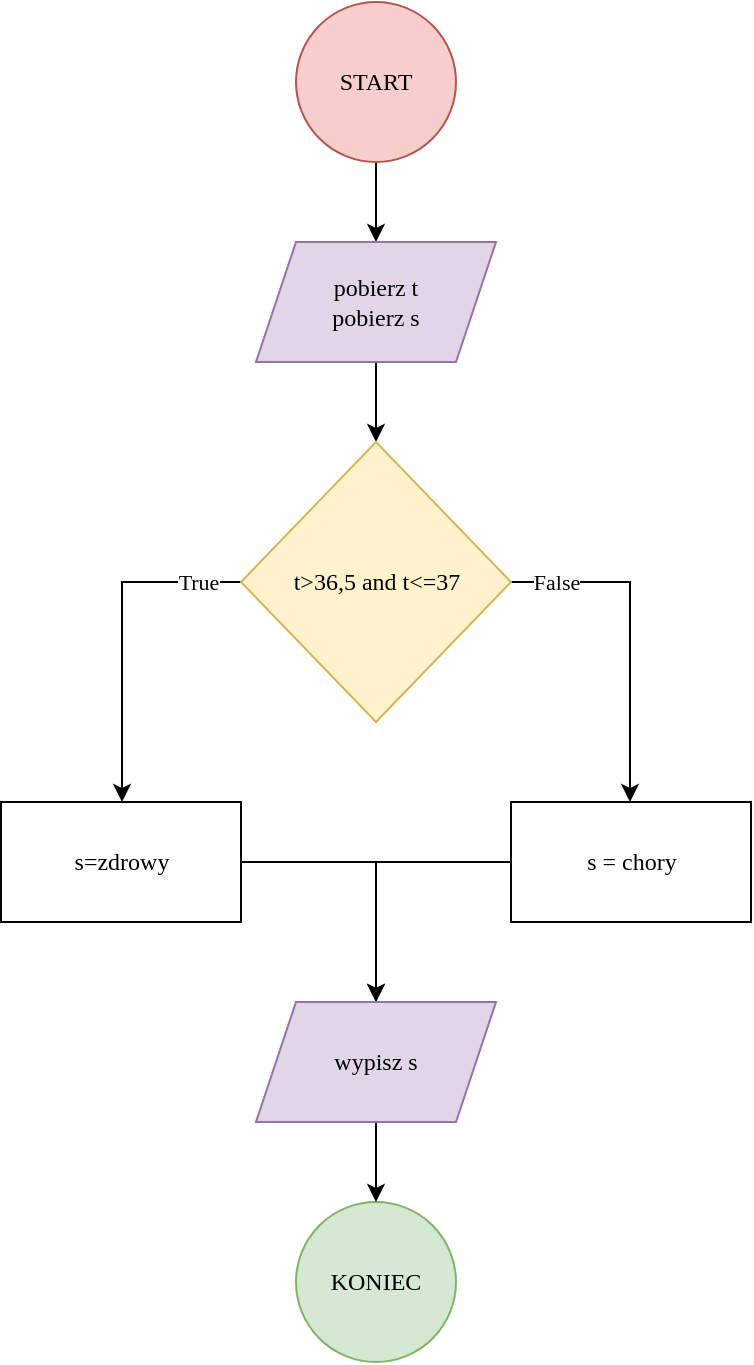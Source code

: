 <mxfile version="20.5.3" type="github">
  <diagram id="UsmtHP4wPFpCkb_zngf7" name="Strona-1">
    <mxGraphModel dx="1422" dy="780" grid="1" gridSize="10" guides="1" tooltips="1" connect="1" arrows="1" fold="1" page="1" pageScale="1" pageWidth="827" pageHeight="1169" math="0" shadow="0">
      <root>
        <mxCell id="0" />
        <mxCell id="1" parent="0" />
        <mxCell id="MDsfgXBdqmEbgzRNq9lE-21" value="" style="edgeStyle=orthogonalEdgeStyle;rounded=0;orthogonalLoop=1;jettySize=auto;html=1;fontFamily=Tahoma;" edge="1" parent="1" source="MDsfgXBdqmEbgzRNq9lE-3" target="MDsfgXBdqmEbgzRNq9lE-4">
          <mxGeometry relative="1" as="geometry" />
        </mxCell>
        <mxCell id="MDsfgXBdqmEbgzRNq9lE-3" value="START" style="ellipse;whiteSpace=wrap;html=1;aspect=fixed;fontFamily=Verdana;fillColor=#f8cecc;strokeColor=#b85450;" vertex="1" parent="1">
          <mxGeometry x="360" y="40" width="80" height="80" as="geometry" />
        </mxCell>
        <mxCell id="MDsfgXBdqmEbgzRNq9lE-8" value="" style="edgeStyle=orthogonalEdgeStyle;rounded=0;orthogonalLoop=1;jettySize=auto;html=1;fontFamily=Tahoma;" edge="1" parent="1" source="MDsfgXBdqmEbgzRNq9lE-4" target="MDsfgXBdqmEbgzRNq9lE-5">
          <mxGeometry relative="1" as="geometry" />
        </mxCell>
        <mxCell id="MDsfgXBdqmEbgzRNq9lE-4" value="&lt;div&gt;&lt;font face=&quot;Tahoma&quot;&gt;pobierz t&lt;/font&gt;&lt;/div&gt;&lt;div&gt;&lt;font face=&quot;Tahoma&quot;&gt;pobierz s&lt;br&gt;&lt;/font&gt;&lt;/div&gt;" style="shape=parallelogram;perimeter=parallelogramPerimeter;whiteSpace=wrap;html=1;fixedSize=1;fontFamily=Verdana;fillColor=#e1d5e7;strokeColor=#9673a6;" vertex="1" parent="1">
          <mxGeometry x="340" y="160" width="120" height="60" as="geometry" />
        </mxCell>
        <mxCell id="MDsfgXBdqmEbgzRNq9lE-10" value="" style="edgeStyle=orthogonalEdgeStyle;rounded=0;orthogonalLoop=1;jettySize=auto;html=1;fontFamily=Tahoma;" edge="1" parent="1" source="MDsfgXBdqmEbgzRNq9lE-5" target="MDsfgXBdqmEbgzRNq9lE-7">
          <mxGeometry relative="1" as="geometry">
            <Array as="points">
              <mxPoint x="527" y="330" />
            </Array>
          </mxGeometry>
        </mxCell>
        <mxCell id="MDsfgXBdqmEbgzRNq9lE-13" value="False" style="edgeLabel;html=1;align=center;verticalAlign=middle;resizable=0;points=[];fontFamily=Tahoma;" vertex="1" connectable="0" parent="MDsfgXBdqmEbgzRNq9lE-10">
          <mxGeometry x="-0.482" relative="1" as="geometry">
            <mxPoint x="-22" as="offset" />
          </mxGeometry>
        </mxCell>
        <mxCell id="MDsfgXBdqmEbgzRNq9lE-11" value="" style="edgeStyle=orthogonalEdgeStyle;rounded=0;orthogonalLoop=1;jettySize=auto;html=1;fontFamily=Tahoma;" edge="1" parent="1" source="MDsfgXBdqmEbgzRNq9lE-5" target="MDsfgXBdqmEbgzRNq9lE-6">
          <mxGeometry relative="1" as="geometry">
            <Array as="points">
              <mxPoint x="273" y="330" />
            </Array>
          </mxGeometry>
        </mxCell>
        <mxCell id="MDsfgXBdqmEbgzRNq9lE-12" value="True" style="edgeLabel;html=1;align=center;verticalAlign=middle;resizable=0;points=[];fontFamily=Tahoma;" vertex="1" connectable="0" parent="MDsfgXBdqmEbgzRNq9lE-11">
          <mxGeometry x="-0.531" y="-1" relative="1" as="geometry">
            <mxPoint x="18" y="1" as="offset" />
          </mxGeometry>
        </mxCell>
        <mxCell id="MDsfgXBdqmEbgzRNq9lE-5" value="&lt;font face=&quot;Tahoma&quot;&gt;t&amp;gt;36,5 and t&amp;lt;=37&lt;/font&gt;" style="rhombus;whiteSpace=wrap;html=1;fontFamily=Verdana;fillColor=#fff2cc;strokeColor=#d6b656;" vertex="1" parent="1">
          <mxGeometry x="332.5" y="260" width="135" height="140" as="geometry" />
        </mxCell>
        <mxCell id="MDsfgXBdqmEbgzRNq9lE-18" style="edgeStyle=orthogonalEdgeStyle;rounded=0;orthogonalLoop=1;jettySize=auto;html=1;fontFamily=Tahoma;" edge="1" parent="1" source="MDsfgXBdqmEbgzRNq9lE-6" target="MDsfgXBdqmEbgzRNq9lE-17">
          <mxGeometry relative="1" as="geometry" />
        </mxCell>
        <mxCell id="MDsfgXBdqmEbgzRNq9lE-6" value="&lt;font face=&quot;Tahoma&quot;&gt;s=zdrowy&lt;/font&gt;" style="rounded=0;whiteSpace=wrap;html=1;fontFamily=Verdana;" vertex="1" parent="1">
          <mxGeometry x="212.5" y="440" width="120" height="60" as="geometry" />
        </mxCell>
        <mxCell id="MDsfgXBdqmEbgzRNq9lE-19" style="edgeStyle=orthogonalEdgeStyle;rounded=0;orthogonalLoop=1;jettySize=auto;html=1;entryX=0.5;entryY=0;entryDx=0;entryDy=0;fontFamily=Tahoma;" edge="1" parent="1" source="MDsfgXBdqmEbgzRNq9lE-7" target="MDsfgXBdqmEbgzRNq9lE-17">
          <mxGeometry relative="1" as="geometry" />
        </mxCell>
        <mxCell id="MDsfgXBdqmEbgzRNq9lE-7" value="&lt;font face=&quot;Tahoma&quot;&gt;s = chory&lt;/font&gt;" style="rounded=0;whiteSpace=wrap;html=1;fontFamily=Verdana;" vertex="1" parent="1">
          <mxGeometry x="467.5" y="440" width="120" height="60" as="geometry" />
        </mxCell>
        <mxCell id="MDsfgXBdqmEbgzRNq9lE-14" value="KONIEC" style="ellipse;whiteSpace=wrap;html=1;aspect=fixed;fontFamily=Tahoma;fillColor=#d5e8d4;strokeColor=#82b366;" vertex="1" parent="1">
          <mxGeometry x="360" y="640" width="80" height="80" as="geometry" />
        </mxCell>
        <mxCell id="MDsfgXBdqmEbgzRNq9lE-20" value="" style="edgeStyle=orthogonalEdgeStyle;rounded=0;orthogonalLoop=1;jettySize=auto;html=1;fontFamily=Tahoma;" edge="1" parent="1" source="MDsfgXBdqmEbgzRNq9lE-17" target="MDsfgXBdqmEbgzRNq9lE-14">
          <mxGeometry relative="1" as="geometry" />
        </mxCell>
        <mxCell id="MDsfgXBdqmEbgzRNq9lE-17" value="wypisz s" style="shape=parallelogram;perimeter=parallelogramPerimeter;whiteSpace=wrap;html=1;fixedSize=1;fontFamily=Tahoma;fillColor=#e1d5e7;strokeColor=#9673a6;" vertex="1" parent="1">
          <mxGeometry x="340" y="540" width="120" height="60" as="geometry" />
        </mxCell>
      </root>
    </mxGraphModel>
  </diagram>
</mxfile>
